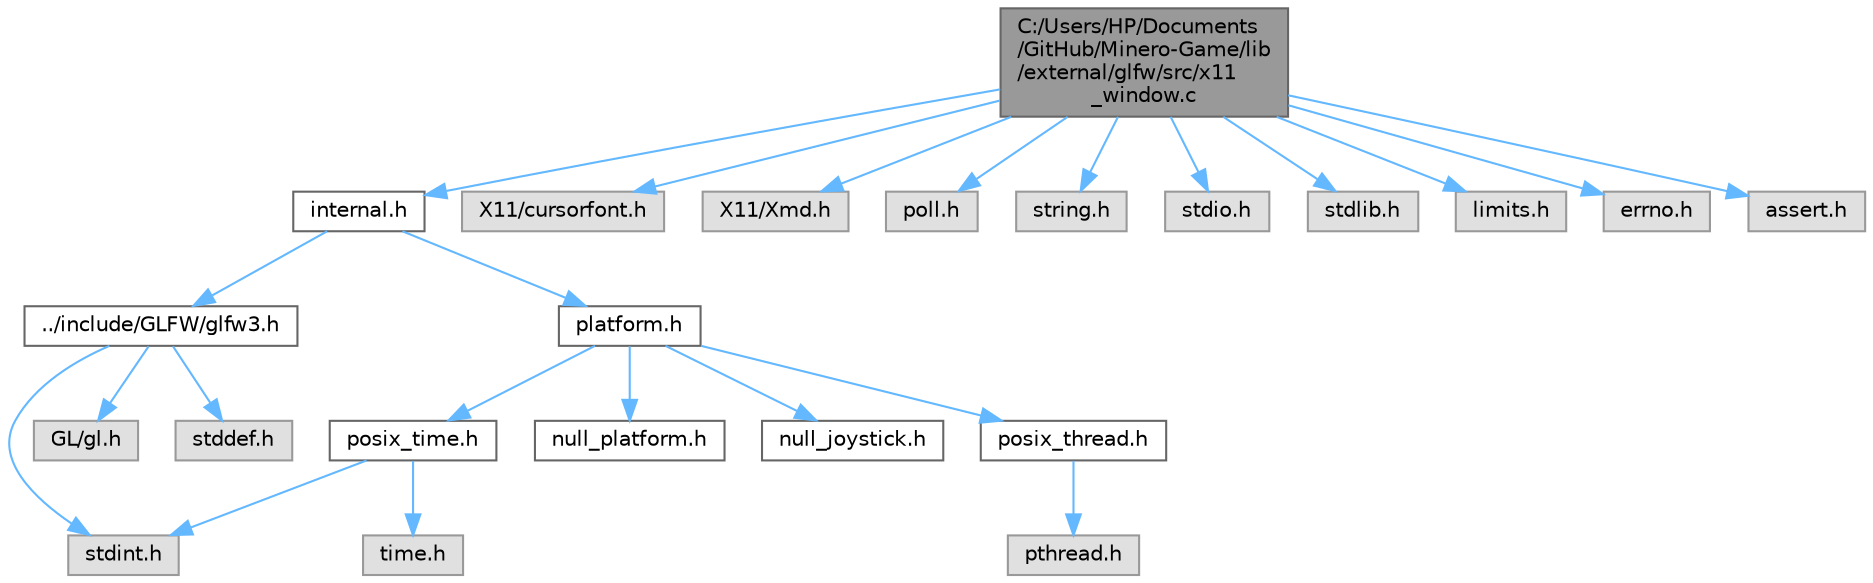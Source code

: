 digraph "C:/Users/HP/Documents/GitHub/Minero-Game/lib/external/glfw/src/x11_window.c"
{
 // LATEX_PDF_SIZE
  bgcolor="transparent";
  edge [fontname=Helvetica,fontsize=10,labelfontname=Helvetica,labelfontsize=10];
  node [fontname=Helvetica,fontsize=10,shape=box,height=0.2,width=0.4];
  Node1 [id="Node000001",label="C:/Users/HP/Documents\l/GitHub/Minero-Game/lib\l/external/glfw/src/x11\l_window.c",height=0.2,width=0.4,color="gray40", fillcolor="grey60", style="filled", fontcolor="black",tooltip=" "];
  Node1 -> Node2 [id="edge23_Node000001_Node000002",color="steelblue1",style="solid",tooltip=" "];
  Node2 [id="Node000002",label="internal.h",height=0.2,width=0.4,color="grey40", fillcolor="white", style="filled",URL="$lib_2external_2glfw_2src_2internal_8h.html",tooltip=" "];
  Node2 -> Node3 [id="edge24_Node000002_Node000003",color="steelblue1",style="solid",tooltip=" "];
  Node3 [id="Node000003",label="../include/GLFW/glfw3.h",height=0.2,width=0.4,color="grey40", fillcolor="white", style="filled",URL="$lib_2external_2glfw_2include_2_g_l_f_w_2glfw3_8h.html",tooltip="The header of the GLFW 3 API."];
  Node3 -> Node4 [id="edge25_Node000003_Node000004",color="steelblue1",style="solid",tooltip=" "];
  Node4 [id="Node000004",label="stddef.h",height=0.2,width=0.4,color="grey60", fillcolor="#E0E0E0", style="filled",tooltip=" "];
  Node3 -> Node5 [id="edge26_Node000003_Node000005",color="steelblue1",style="solid",tooltip=" "];
  Node5 [id="Node000005",label="stdint.h",height=0.2,width=0.4,color="grey60", fillcolor="#E0E0E0", style="filled",tooltip=" "];
  Node3 -> Node6 [id="edge27_Node000003_Node000006",color="steelblue1",style="solid",tooltip=" "];
  Node6 [id="Node000006",label="GL/gl.h",height=0.2,width=0.4,color="grey60", fillcolor="#E0E0E0", style="filled",tooltip=" "];
  Node2 -> Node7 [id="edge28_Node000002_Node000007",color="steelblue1",style="solid",tooltip=" "];
  Node7 [id="Node000007",label="platform.h",height=0.2,width=0.4,color="grey40", fillcolor="white", style="filled",URL="$lib_2external_2glfw_2src_2platform_8h.html",tooltip=" "];
  Node7 -> Node8 [id="edge29_Node000007_Node000008",color="steelblue1",style="solid",tooltip=" "];
  Node8 [id="Node000008",label="null_platform.h",height=0.2,width=0.4,color="grey40", fillcolor="white", style="filled",URL="$lib_2external_2glfw_2src_2null__platform_8h.html",tooltip=" "];
  Node7 -> Node9 [id="edge30_Node000007_Node000009",color="steelblue1",style="solid",tooltip=" "];
  Node9 [id="Node000009",label="null_joystick.h",height=0.2,width=0.4,color="grey40", fillcolor="white", style="filled",URL="$lib_2external_2glfw_2src_2null__joystick_8h.html",tooltip=" "];
  Node7 -> Node10 [id="edge31_Node000007_Node000010",color="steelblue1",style="solid",tooltip=" "];
  Node10 [id="Node000010",label="posix_thread.h",height=0.2,width=0.4,color="grey40", fillcolor="white", style="filled",URL="$lib_2external_2glfw_2src_2posix__thread_8h.html",tooltip=" "];
  Node10 -> Node11 [id="edge32_Node000010_Node000011",color="steelblue1",style="solid",tooltip=" "];
  Node11 [id="Node000011",label="pthread.h",height=0.2,width=0.4,color="grey60", fillcolor="#E0E0E0", style="filled",tooltip=" "];
  Node7 -> Node12 [id="edge33_Node000007_Node000012",color="steelblue1",style="solid",tooltip=" "];
  Node12 [id="Node000012",label="posix_time.h",height=0.2,width=0.4,color="grey40", fillcolor="white", style="filled",URL="$lib_2external_2glfw_2src_2posix__time_8h.html",tooltip=" "];
  Node12 -> Node5 [id="edge34_Node000012_Node000005",color="steelblue1",style="solid",tooltip=" "];
  Node12 -> Node13 [id="edge35_Node000012_Node000013",color="steelblue1",style="solid",tooltip=" "];
  Node13 [id="Node000013",label="time.h",height=0.2,width=0.4,color="grey60", fillcolor="#E0E0E0", style="filled",tooltip=" "];
  Node1 -> Node14 [id="edge36_Node000001_Node000014",color="steelblue1",style="solid",tooltip=" "];
  Node14 [id="Node000014",label="X11/cursorfont.h",height=0.2,width=0.4,color="grey60", fillcolor="#E0E0E0", style="filled",tooltip=" "];
  Node1 -> Node15 [id="edge37_Node000001_Node000015",color="steelblue1",style="solid",tooltip=" "];
  Node15 [id="Node000015",label="X11/Xmd.h",height=0.2,width=0.4,color="grey60", fillcolor="#E0E0E0", style="filled",tooltip=" "];
  Node1 -> Node16 [id="edge38_Node000001_Node000016",color="steelblue1",style="solid",tooltip=" "];
  Node16 [id="Node000016",label="poll.h",height=0.2,width=0.4,color="grey60", fillcolor="#E0E0E0", style="filled",tooltip=" "];
  Node1 -> Node17 [id="edge39_Node000001_Node000017",color="steelblue1",style="solid",tooltip=" "];
  Node17 [id="Node000017",label="string.h",height=0.2,width=0.4,color="grey60", fillcolor="#E0E0E0", style="filled",tooltip=" "];
  Node1 -> Node18 [id="edge40_Node000001_Node000018",color="steelblue1",style="solid",tooltip=" "];
  Node18 [id="Node000018",label="stdio.h",height=0.2,width=0.4,color="grey60", fillcolor="#E0E0E0", style="filled",tooltip=" "];
  Node1 -> Node19 [id="edge41_Node000001_Node000019",color="steelblue1",style="solid",tooltip=" "];
  Node19 [id="Node000019",label="stdlib.h",height=0.2,width=0.4,color="grey60", fillcolor="#E0E0E0", style="filled",tooltip=" "];
  Node1 -> Node20 [id="edge42_Node000001_Node000020",color="steelblue1",style="solid",tooltip=" "];
  Node20 [id="Node000020",label="limits.h",height=0.2,width=0.4,color="grey60", fillcolor="#E0E0E0", style="filled",tooltip=" "];
  Node1 -> Node21 [id="edge43_Node000001_Node000021",color="steelblue1",style="solid",tooltip=" "];
  Node21 [id="Node000021",label="errno.h",height=0.2,width=0.4,color="grey60", fillcolor="#E0E0E0", style="filled",tooltip=" "];
  Node1 -> Node22 [id="edge44_Node000001_Node000022",color="steelblue1",style="solid",tooltip=" "];
  Node22 [id="Node000022",label="assert.h",height=0.2,width=0.4,color="grey60", fillcolor="#E0E0E0", style="filled",tooltip=" "];
}
